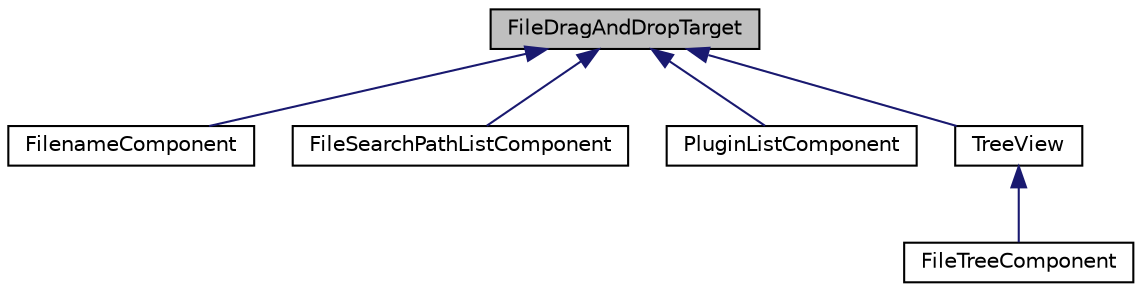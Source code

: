 digraph "FileDragAndDropTarget"
{
  bgcolor="transparent";
  edge [fontname="Helvetica",fontsize="10",labelfontname="Helvetica",labelfontsize="10"];
  node [fontname="Helvetica",fontsize="10",shape=record];
  Node0 [label="FileDragAndDropTarget",height=0.2,width=0.4,color="black", fillcolor="grey75", style="filled", fontcolor="black"];
  Node0 -> Node1 [dir="back",color="midnightblue",fontsize="10",style="solid",fontname="Helvetica"];
  Node1 [label="FilenameComponent",height=0.2,width=0.4,color="black",URL="$classFilenameComponent.html",tooltip="Shows a filename as an editable text box, with a &#39;browse&#39; button and a drop-down list for recently se..."];
  Node0 -> Node2 [dir="back",color="midnightblue",fontsize="10",style="solid",fontname="Helvetica"];
  Node2 [label="FileSearchPathListComponent",height=0.2,width=0.4,color="black",URL="$classFileSearchPathListComponent.html",tooltip="Shows a set of file paths in a list, allowing them to be added, removed or re-ordered. "];
  Node0 -> Node3 [dir="back",color="midnightblue",fontsize="10",style="solid",fontname="Helvetica"];
  Node3 [label="PluginListComponent",height=0.2,width=0.4,color="black",URL="$classPluginListComponent.html",tooltip="A component displaying a list of plugins, with options to scan for them, add, remove and sort them..."];
  Node0 -> Node4 [dir="back",color="midnightblue",fontsize="10",style="solid",fontname="Helvetica"];
  Node4 [label="TreeView",height=0.2,width=0.4,color="black",URL="$classTreeView.html",tooltip="A tree-view component. "];
  Node4 -> Node5 [dir="back",color="midnightblue",fontsize="10",style="solid",fontname="Helvetica"];
  Node5 [label="FileTreeComponent",height=0.2,width=0.4,color="black",URL="$classFileTreeComponent.html",tooltip="A component that displays the files in a directory as a treeview. "];
}
